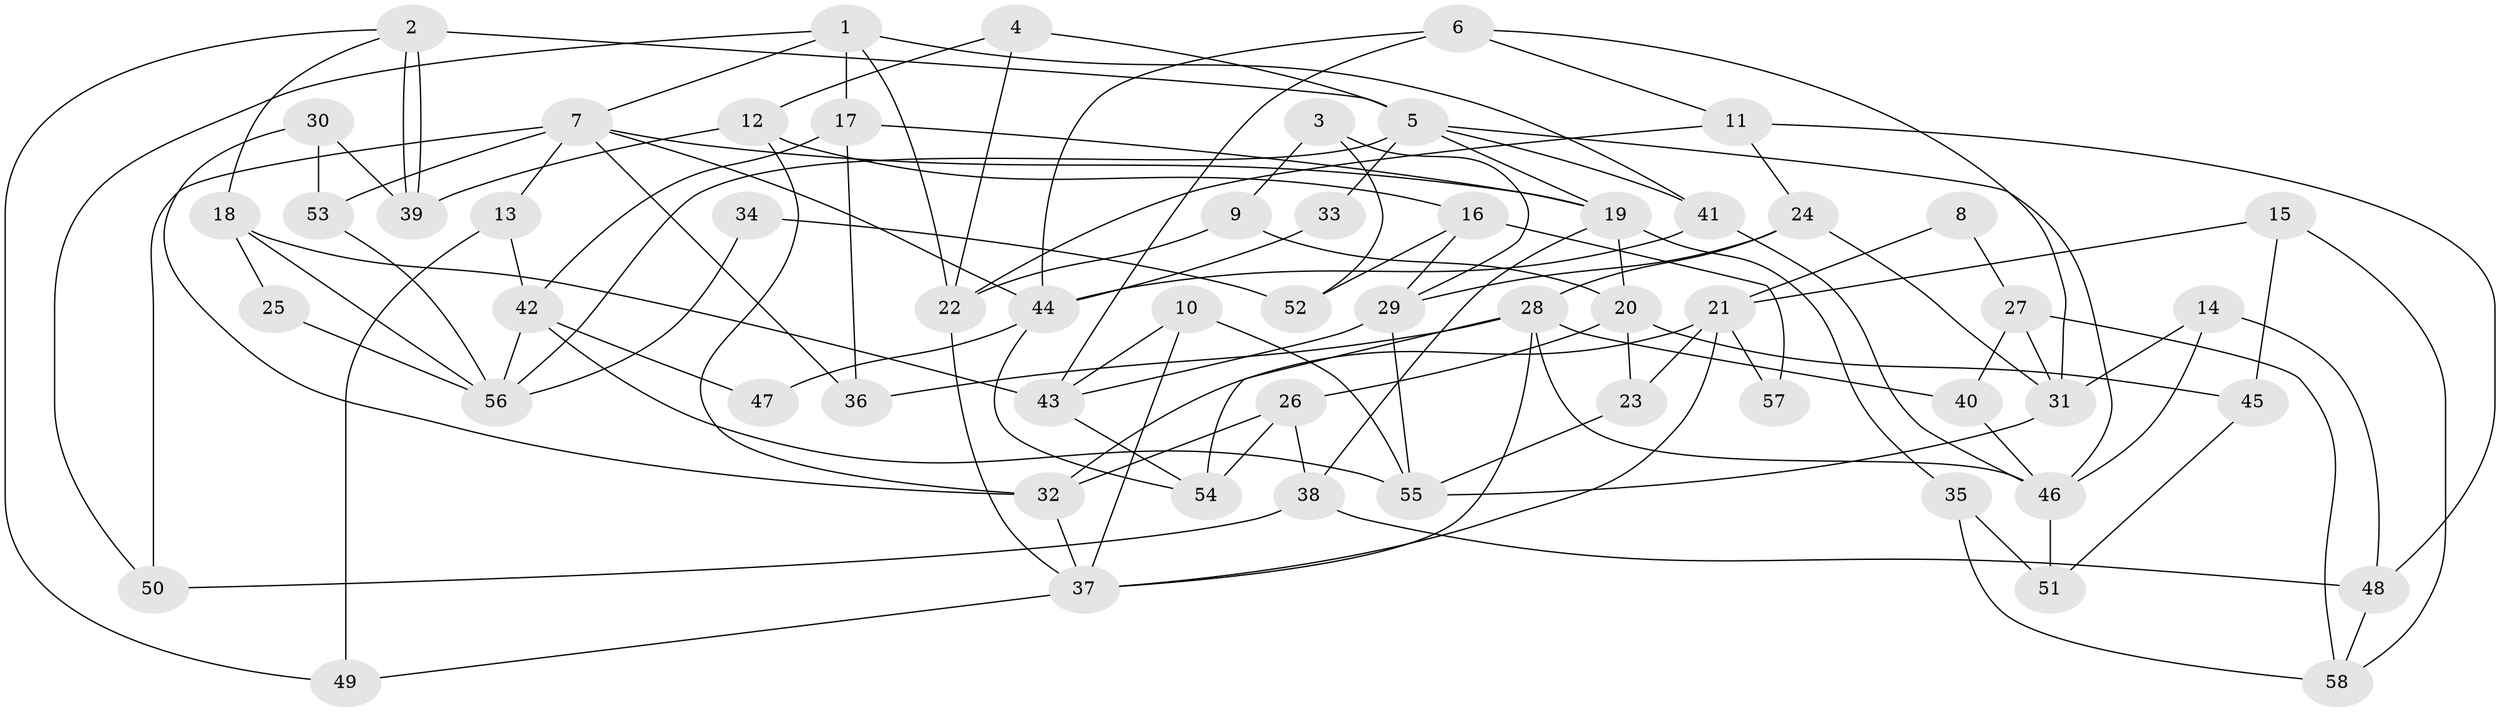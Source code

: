 // coarse degree distribution, {6: 0.30303030303030304, 5: 0.18181818181818182, 3: 0.12121212121212122, 7: 0.09090909090909091, 4: 0.24242424242424243, 9: 0.030303030303030304, 2: 0.030303030303030304}
// Generated by graph-tools (version 1.1) at 2025/24/03/03/25 07:24:00]
// undirected, 58 vertices, 116 edges
graph export_dot {
graph [start="1"]
  node [color=gray90,style=filled];
  1;
  2;
  3;
  4;
  5;
  6;
  7;
  8;
  9;
  10;
  11;
  12;
  13;
  14;
  15;
  16;
  17;
  18;
  19;
  20;
  21;
  22;
  23;
  24;
  25;
  26;
  27;
  28;
  29;
  30;
  31;
  32;
  33;
  34;
  35;
  36;
  37;
  38;
  39;
  40;
  41;
  42;
  43;
  44;
  45;
  46;
  47;
  48;
  49;
  50;
  51;
  52;
  53;
  54;
  55;
  56;
  57;
  58;
  1 -- 17;
  1 -- 7;
  1 -- 22;
  1 -- 41;
  1 -- 50;
  2 -- 49;
  2 -- 39;
  2 -- 39;
  2 -- 5;
  2 -- 18;
  3 -- 9;
  3 -- 29;
  3 -- 52;
  4 -- 5;
  4 -- 22;
  4 -- 12;
  5 -- 41;
  5 -- 19;
  5 -- 33;
  5 -- 46;
  5 -- 56;
  6 -- 11;
  6 -- 44;
  6 -- 31;
  6 -- 43;
  7 -- 53;
  7 -- 19;
  7 -- 13;
  7 -- 36;
  7 -- 44;
  7 -- 50;
  8 -- 21;
  8 -- 27;
  9 -- 20;
  9 -- 22;
  10 -- 43;
  10 -- 37;
  10 -- 55;
  11 -- 48;
  11 -- 22;
  11 -- 24;
  12 -- 32;
  12 -- 16;
  12 -- 39;
  13 -- 42;
  13 -- 49;
  14 -- 46;
  14 -- 31;
  14 -- 48;
  15 -- 58;
  15 -- 45;
  15 -- 21;
  16 -- 29;
  16 -- 52;
  16 -- 57;
  17 -- 36;
  17 -- 42;
  17 -- 19;
  18 -- 43;
  18 -- 25;
  18 -- 56;
  19 -- 20;
  19 -- 35;
  19 -- 38;
  20 -- 26;
  20 -- 23;
  20 -- 45;
  21 -- 23;
  21 -- 32;
  21 -- 37;
  21 -- 57;
  22 -- 37;
  23 -- 55;
  24 -- 28;
  24 -- 29;
  24 -- 31;
  25 -- 56;
  26 -- 38;
  26 -- 54;
  26 -- 32;
  27 -- 31;
  27 -- 40;
  27 -- 58;
  28 -- 37;
  28 -- 54;
  28 -- 36;
  28 -- 40;
  28 -- 46;
  29 -- 55;
  29 -- 43;
  30 -- 39;
  30 -- 32;
  30 -- 53;
  31 -- 55;
  32 -- 37;
  33 -- 44;
  34 -- 56;
  34 -- 52;
  35 -- 58;
  35 -- 51;
  37 -- 49;
  38 -- 50;
  38 -- 48;
  40 -- 46;
  41 -- 46;
  41 -- 44;
  42 -- 55;
  42 -- 56;
  42 -- 47;
  43 -- 54;
  44 -- 47;
  44 -- 54;
  45 -- 51;
  46 -- 51;
  48 -- 58;
  53 -- 56;
}
